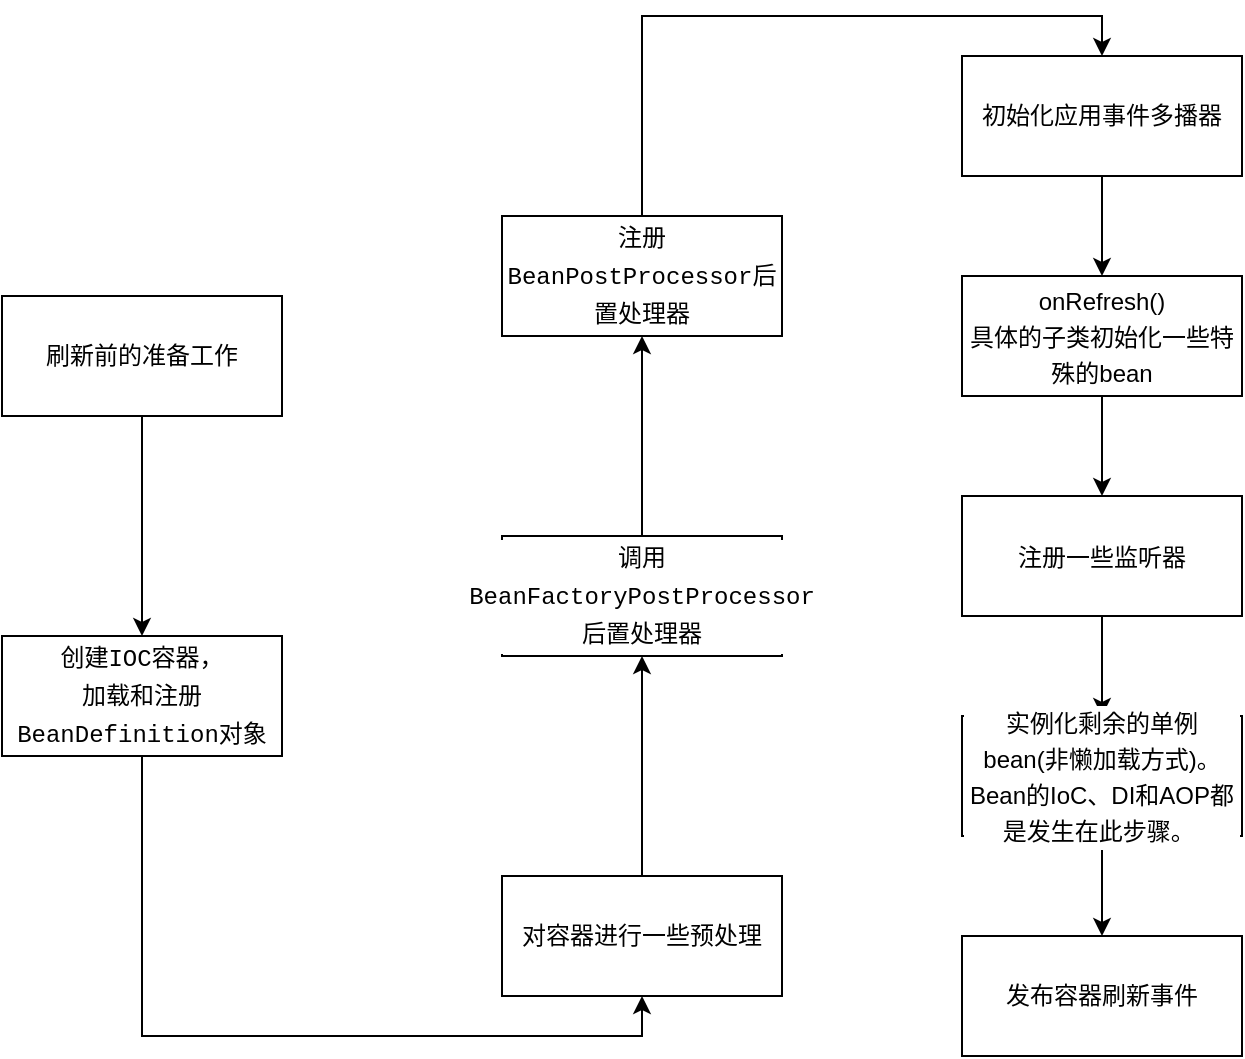<mxfile version="15.7.0" type="github">
  <diagram name="Page-1" id="e7e014a7-5840-1c2e-5031-d8a46d1fe8dd">
    <mxGraphModel dx="946" dy="517" grid="1" gridSize="10" guides="1" tooltips="1" connect="1" arrows="1" fold="1" page="1" pageScale="1" pageWidth="1169" pageHeight="826" background="none" math="0" shadow="0">
      <root>
        <mxCell id="0" />
        <mxCell id="1" parent="0" />
        <mxCell id="9PcHhgzpNe-4Txz34fOE-64" value="" style="edgeStyle=orthogonalEdgeStyle;rounded=0;orthogonalLoop=1;jettySize=auto;html=1;" edge="1" parent="1" source="9PcHhgzpNe-4Txz34fOE-41" target="9PcHhgzpNe-4Txz34fOE-42">
          <mxGeometry relative="1" as="geometry" />
        </mxCell>
        <mxCell id="9PcHhgzpNe-4Txz34fOE-41" value="&lt;div style=&quot;background-color: rgb(255 , 255 , 255) ; font-family: &amp;#34;menlo&amp;#34; , &amp;#34;monaco&amp;#34; , &amp;#34;courier new&amp;#34; , monospace ; line-height: 18px&quot;&gt;刷新前的准备工作&lt;/div&gt;" style="rounded=0;whiteSpace=wrap;html=1;" vertex="1" parent="1">
          <mxGeometry x="220" y="170" width="140" height="60" as="geometry" />
        </mxCell>
        <mxCell id="9PcHhgzpNe-4Txz34fOE-55" style="edgeStyle=orthogonalEdgeStyle;rounded=0;orthogonalLoop=1;jettySize=auto;html=1;exitX=0.5;exitY=1;exitDx=0;exitDy=0;entryX=0.5;entryY=1;entryDx=0;entryDy=0;" edge="1" parent="1" source="9PcHhgzpNe-4Txz34fOE-42" target="9PcHhgzpNe-4Txz34fOE-45">
          <mxGeometry relative="1" as="geometry" />
        </mxCell>
        <mxCell id="9PcHhgzpNe-4Txz34fOE-42" value="&lt;div style=&quot;background-color: rgb(255 , 255 , 255) ; font-family: &amp;#34;menlo&amp;#34; , &amp;#34;monaco&amp;#34; , &amp;#34;courier new&amp;#34; , monospace ; line-height: 18px&quot;&gt;创建IOC容器，&lt;/div&gt;&lt;div style=&quot;background-color: rgb(255 , 255 , 255) ; line-height: 18px&quot;&gt;&lt;font face=&quot;menlo, monaco, courier new, monospace&quot;&gt;加载和注册BeanDefinition对象&lt;/font&gt;&lt;br&gt;&lt;/div&gt;" style="rounded=0;whiteSpace=wrap;html=1;" vertex="1" parent="1">
          <mxGeometry x="220" y="340" width="140" height="60" as="geometry" />
        </mxCell>
        <mxCell id="9PcHhgzpNe-4Txz34fOE-56" style="edgeStyle=orthogonalEdgeStyle;rounded=0;orthogonalLoop=1;jettySize=auto;html=1;entryX=0.5;entryY=1;entryDx=0;entryDy=0;" edge="1" parent="1" source="9PcHhgzpNe-4Txz34fOE-45" target="9PcHhgzpNe-4Txz34fOE-46">
          <mxGeometry relative="1" as="geometry" />
        </mxCell>
        <mxCell id="9PcHhgzpNe-4Txz34fOE-45" value="&lt;div style=&quot;background-color: rgb(255 , 255 , 255) ; line-height: 18px&quot;&gt;&lt;font face=&quot;menlo, monaco, courier new, monospace&quot;&gt;对容器进行一些预处理&lt;/font&gt;&lt;br&gt;&lt;/div&gt;" style="rounded=0;whiteSpace=wrap;html=1;" vertex="1" parent="1">
          <mxGeometry x="470" y="460" width="140" height="60" as="geometry" />
        </mxCell>
        <mxCell id="9PcHhgzpNe-4Txz34fOE-57" style="edgeStyle=orthogonalEdgeStyle;rounded=0;orthogonalLoop=1;jettySize=auto;html=1;entryX=0.5;entryY=1;entryDx=0;entryDy=0;" edge="1" parent="1" source="9PcHhgzpNe-4Txz34fOE-46" target="9PcHhgzpNe-4Txz34fOE-47">
          <mxGeometry relative="1" as="geometry" />
        </mxCell>
        <mxCell id="9PcHhgzpNe-4Txz34fOE-46" value="&lt;div style=&quot;background-color: rgb(255 , 255 , 255) ; line-height: 18px&quot;&gt;&lt;font face=&quot;menlo, monaco, courier new, monospace&quot;&gt;调用BeanFactoryPostProcessor后置处理器&lt;/font&gt;&lt;br&gt;&lt;/div&gt;" style="rounded=0;whiteSpace=wrap;html=1;" vertex="1" parent="1">
          <mxGeometry x="470" y="290" width="140" height="60" as="geometry" />
        </mxCell>
        <mxCell id="9PcHhgzpNe-4Txz34fOE-58" style="edgeStyle=orthogonalEdgeStyle;rounded=0;orthogonalLoop=1;jettySize=auto;html=1;entryX=0.5;entryY=0;entryDx=0;entryDy=0;exitX=0.5;exitY=0;exitDx=0;exitDy=0;" edge="1" parent="1" source="9PcHhgzpNe-4Txz34fOE-47" target="9PcHhgzpNe-4Txz34fOE-48">
          <mxGeometry relative="1" as="geometry" />
        </mxCell>
        <mxCell id="9PcHhgzpNe-4Txz34fOE-47" value="&lt;div style=&quot;background-color: rgb(255 , 255 , 255) ; line-height: 18px&quot;&gt;&lt;font face=&quot;menlo, monaco, courier new, monospace&quot;&gt;注册BeanPostProcessor后置处理器&lt;/font&gt;&lt;br&gt;&lt;/div&gt;" style="rounded=0;whiteSpace=wrap;html=1;" vertex="1" parent="1">
          <mxGeometry x="470" y="130" width="140" height="60" as="geometry" />
        </mxCell>
        <mxCell id="9PcHhgzpNe-4Txz34fOE-59" style="edgeStyle=orthogonalEdgeStyle;rounded=0;orthogonalLoop=1;jettySize=auto;html=1;" edge="1" parent="1" source="9PcHhgzpNe-4Txz34fOE-48" target="9PcHhgzpNe-4Txz34fOE-49">
          <mxGeometry relative="1" as="geometry" />
        </mxCell>
        <mxCell id="9PcHhgzpNe-4Txz34fOE-48" value="&lt;div style=&quot;background-color: rgb(255 , 255 , 255) ; line-height: 18px&quot;&gt;&lt;font face=&quot;menlo, monaco, courier new, monospace&quot;&gt;初始化应用事件多播器&lt;/font&gt;&lt;br&gt;&lt;/div&gt;" style="rounded=0;whiteSpace=wrap;html=1;" vertex="1" parent="1">
          <mxGeometry x="700" y="50" width="140" height="60" as="geometry" />
        </mxCell>
        <mxCell id="9PcHhgzpNe-4Txz34fOE-60" style="edgeStyle=orthogonalEdgeStyle;rounded=0;orthogonalLoop=1;jettySize=auto;html=1;entryX=0.5;entryY=0;entryDx=0;entryDy=0;" edge="1" parent="1" source="9PcHhgzpNe-4Txz34fOE-49" target="9PcHhgzpNe-4Txz34fOE-50">
          <mxGeometry relative="1" as="geometry" />
        </mxCell>
        <mxCell id="9PcHhgzpNe-4Txz34fOE-49" value="&lt;div style=&quot;background-color: rgb(255 , 255 , 255) ; line-height: 18px&quot;&gt;&lt;div style=&quot;line-height: 18px&quot;&gt;onRefresh()&lt;/div&gt;&lt;div style=&quot;line-height: 18px&quot;&gt;具体的子类初始化一些特殊的bean&lt;/div&gt;&lt;/div&gt;" style="rounded=0;whiteSpace=wrap;html=1;" vertex="1" parent="1">
          <mxGeometry x="700" y="160" width="140" height="60" as="geometry" />
        </mxCell>
        <mxCell id="9PcHhgzpNe-4Txz34fOE-61" style="edgeStyle=orthogonalEdgeStyle;rounded=0;orthogonalLoop=1;jettySize=auto;html=1;entryX=0.5;entryY=0;entryDx=0;entryDy=0;" edge="1" parent="1" source="9PcHhgzpNe-4Txz34fOE-50" target="9PcHhgzpNe-4Txz34fOE-51">
          <mxGeometry relative="1" as="geometry" />
        </mxCell>
        <mxCell id="9PcHhgzpNe-4Txz34fOE-50" value="&lt;div style=&quot;background-color: rgb(255 , 255 , 255) ; line-height: 18px&quot;&gt;注册一些监听器&lt;br&gt;&lt;/div&gt;" style="rounded=0;whiteSpace=wrap;html=1;" vertex="1" parent="1">
          <mxGeometry x="700" y="270" width="140" height="60" as="geometry" />
        </mxCell>
        <mxCell id="9PcHhgzpNe-4Txz34fOE-62" style="edgeStyle=orthogonalEdgeStyle;rounded=0;orthogonalLoop=1;jettySize=auto;html=1;entryX=0.5;entryY=0;entryDx=0;entryDy=0;" edge="1" parent="1" source="9PcHhgzpNe-4Txz34fOE-51" target="9PcHhgzpNe-4Txz34fOE-52">
          <mxGeometry relative="1" as="geometry" />
        </mxCell>
        <mxCell id="9PcHhgzpNe-4Txz34fOE-51" value="&lt;div style=&quot;background-color: rgb(255 , 255 , 255) ; line-height: 18px&quot;&gt;&lt;div style=&quot;line-height: 18px&quot;&gt;实例化剩余的单例bean(非懒加载方式)。&lt;/div&gt;&lt;div style=&quot;line-height: 18px&quot;&gt;Bean的IoC、DI和AOP都是发生在此步骤。&amp;nbsp;&lt;/div&gt;&lt;/div&gt;" style="rounded=0;whiteSpace=wrap;html=1;" vertex="1" parent="1">
          <mxGeometry x="700" y="380" width="140" height="60" as="geometry" />
        </mxCell>
        <mxCell id="9PcHhgzpNe-4Txz34fOE-52" value="&lt;div style=&quot;background-color: rgb(255 , 255 , 255) ; line-height: 18px&quot;&gt;&lt;font face=&quot;menlo, monaco, courier new, monospace&quot;&gt;发布容器刷新事件&lt;/font&gt;&lt;br&gt;&lt;/div&gt;" style="rounded=0;whiteSpace=wrap;html=1;" vertex="1" parent="1">
          <mxGeometry x="700" y="490" width="140" height="60" as="geometry" />
        </mxCell>
      </root>
    </mxGraphModel>
  </diagram>
</mxfile>
